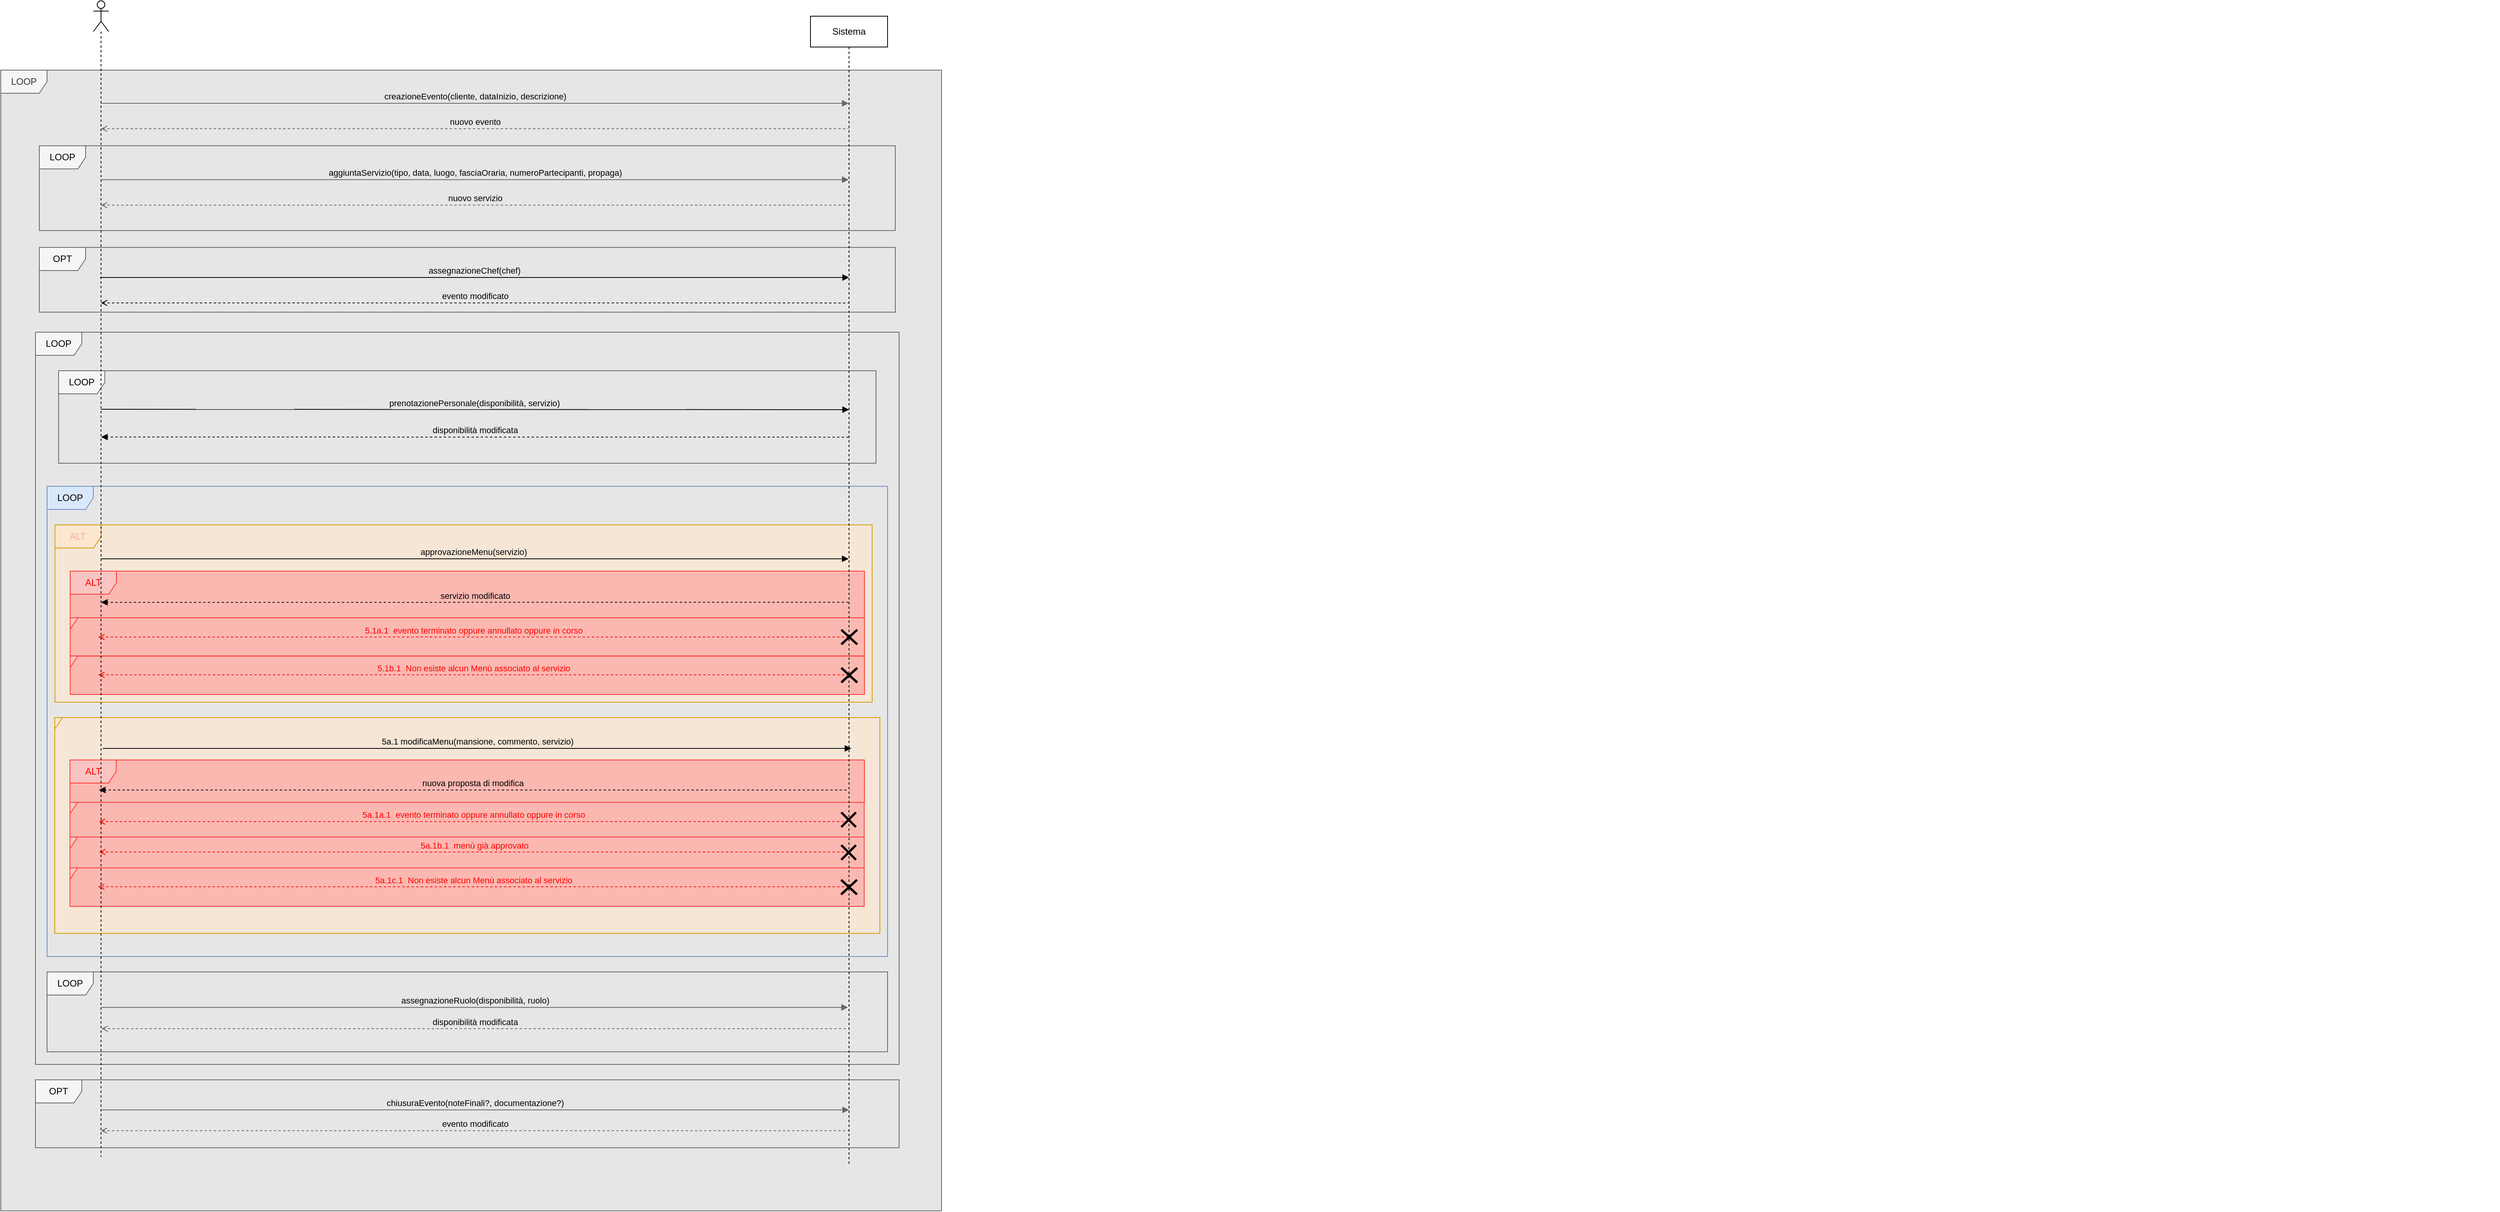 <mxfile version="21.6.8" type="device">
  <diagram name="Page-1" id="aDgRZFvFXDjg_jGfRXhe">
    <mxGraphModel dx="2702" dy="775" grid="1" gridSize="10" guides="1" tooltips="1" connect="1" arrows="1" fold="1" page="1" pageScale="1" pageWidth="827" pageHeight="1169" math="0" shadow="0">
      <root>
        <mxCell id="0" />
        <mxCell id="1" parent="0" />
        <mxCell id="en180CTn0l9zymGrBvhz-39" value="LOOP" style="shape=umlFrame;whiteSpace=wrap;html=1;pointerEvents=0;fillColor=#F5F5F5;strokeColor=#666666;fontColor=#333333;swimlaneFillColor=#E6E6E6;" parent="1" vertex="1">
          <mxGeometry x="-340" y="260" width="1220" height="1480" as="geometry" />
        </mxCell>
        <mxCell id="en180CTn0l9zymGrBvhz-40" value="" style="group" parent="1" vertex="1" connectable="0">
          <mxGeometry x="-300" y="270" width="3200" height="1308.08" as="geometry" />
        </mxCell>
        <mxCell id="en180CTn0l9zymGrBvhz-18" value="" style="group" parent="en180CTn0l9zymGrBvhz-40" vertex="1" connectable="0">
          <mxGeometry x="30" width="1060" height="88.081" as="geometry" />
        </mxCell>
        <mxCell id="ziAq5ncUOEXPv-bApJY8-3" value="creazioneEvento(cliente, dataInizio, descrizione)" style="html=1;verticalAlign=bottom;endArrow=block;edgeStyle=elbowEdgeStyle;elbow=vertical;curved=0;rounded=0;strokeColor=#666666;labelBackgroundColor=none;" parent="en180CTn0l9zymGrBvhz-18" source="ziAq5ncUOEXPv-bApJY8-1" target="ziAq5ncUOEXPv-bApJY8-2" edge="1">
          <mxGeometry width="80" relative="1" as="geometry">
            <mxPoint x="80" as="sourcePoint" />
            <mxPoint x="500" y="11.01" as="targetPoint" />
            <Array as="points">
              <mxPoint x="760" y="33.03" />
              <mxPoint x="50" />
            </Array>
          </mxGeometry>
        </mxCell>
        <mxCell id="ziAq5ncUOEXPv-bApJY8-4" value="nuovo evento" style="html=1;verticalAlign=bottom;endArrow=none;edgeStyle=elbowEdgeStyle;elbow=vertical;curved=0;rounded=0;startArrow=open;startFill=0;endFill=0;dashed=1;strokeColor=#666666;labelBackgroundColor=none;" parent="en180CTn0l9zymGrBvhz-18" source="ziAq5ncUOEXPv-bApJY8-1" target="ziAq5ncUOEXPv-bApJY8-2" edge="1">
          <mxGeometry width="80" relative="1" as="geometry">
            <mxPoint x="630" y="187.172" as="sourcePoint" />
            <mxPoint x="710" y="187.172" as="targetPoint" />
            <Array as="points">
              <mxPoint x="760" y="66.061" />
              <mxPoint x="550" y="44.04" />
            </Array>
          </mxGeometry>
        </mxCell>
        <mxCell id="en180CTn0l9zymGrBvhz-37" value="LOOP" style="shape=umlFrame;whiteSpace=wrap;html=1;pointerEvents=0;fillColor=#F5F5F5;strokeColor=#666666;swimlaneFillColor=#E6E6E6;" parent="en180CTn0l9zymGrBvhz-40" vertex="1">
          <mxGeometry x="5" y="330" width="1120" height="950" as="geometry" />
        </mxCell>
        <mxCell id="DYl_nhM4-Qo1yMT7ztg8-1" value="" style="group" parent="en180CTn0l9zymGrBvhz-40" vertex="1" connectable="0">
          <mxGeometry x="10" y="88.08" width="1110" height="110" as="geometry" />
        </mxCell>
        <mxCell id="DYl_nhM4-Qo1yMT7ztg8-4" value="LOOP" style="shape=umlFrame;whiteSpace=wrap;html=1;pointerEvents=0;fillColor=#F5F5F5;strokeColor=#666666;swimlaneFillColor=#E6E6E6;gradientColor=none;shadow=0;" parent="DYl_nhM4-Qo1yMT7ztg8-1" vertex="1">
          <mxGeometry width="1110" height="110" as="geometry" />
        </mxCell>
        <mxCell id="LqKblC7Wvc4Bk4WyccNA-124" value="LOOP" style="shape=umlFrame;whiteSpace=wrap;html=1;pointerEvents=0;fillColor=#F5F5F5;strokeColor=#666666;" parent="en180CTn0l9zymGrBvhz-40" vertex="1">
          <mxGeometry x="35" y="380" width="1060" height="120" as="geometry" />
        </mxCell>
        <mxCell id="LqKblC7Wvc4Bk4WyccNA-119" value="OPT" style="shape=umlFrame;whiteSpace=wrap;html=1;pointerEvents=0;fillColor=#F5F5F5;strokeColor=#666666;swimlaneFillColor=#E6E6E6;" parent="en180CTn0l9zymGrBvhz-40" vertex="1">
          <mxGeometry x="10" y="220" width="1110" height="84" as="geometry" />
        </mxCell>
        <mxCell id="LqKblC7Wvc4Bk4WyccNA-173" value="LOOP" style="shape=umlFrame;whiteSpace=wrap;html=1;pointerEvents=0;fillColor=#dae8fc;strokeColor=#6c8ebf;" parent="en180CTn0l9zymGrBvhz-40" vertex="1">
          <mxGeometry x="20" y="530" width="1090" height="610" as="geometry" />
        </mxCell>
        <mxCell id="LqKblC7Wvc4Bk4WyccNA-151" value="ALT" style="shape=umlFrame;whiteSpace=wrap;html=1;fontColor=#FFA89E;swimlaneFillColor=#FFE6CC;fillColor=#ffe6cc;strokeColor=#d79b00;fillOpacity=60;container=0;" parent="en180CTn0l9zymGrBvhz-40" vertex="1">
          <mxGeometry x="30.28" y="580" width="1059.72" height="230" as="geometry" />
        </mxCell>
        <mxCell id="LqKblC7Wvc4Bk4WyccNA-152" value="approvazioneMenu(servizio)" style="html=1;verticalAlign=bottom;endArrow=block;edgeStyle=elbowEdgeStyle;elbow=vertical;curved=0;rounded=0;labelBackgroundColor=none;" parent="en180CTn0l9zymGrBvhz-40" target="ziAq5ncUOEXPv-bApJY8-2" edge="1">
          <mxGeometry x="-0.003" relative="1" as="geometry">
            <mxPoint x="89.997" y="624" as="sourcePoint" />
            <Array as="points" />
            <mxPoint x="1087.449" y="625" as="targetPoint" />
            <mxPoint as="offset" />
          </mxGeometry>
        </mxCell>
        <mxCell id="LqKblC7Wvc4Bk4WyccNA-160" value="" style="shape=umlFrame;whiteSpace=wrap;html=1;fontColor=#FFA89E;swimlaneFillColor=#FFE6CC;fillColor=#ffe6cc;strokeColor=#d79b00;fillOpacity=60;width=10;height=15;" parent="en180CTn0l9zymGrBvhz-40" vertex="1">
          <mxGeometry x="30" y="830" width="1070" height="280" as="geometry" />
        </mxCell>
        <mxCell id="LqKblC7Wvc4Bk4WyccNA-161" value="5a.1 modificaMenu(mansione, commento, servizio)" style="html=1;verticalAlign=bottom;endArrow=block;edgeStyle=elbowEdgeStyle;elbow=horizontal;curved=0;rounded=0;labelBackgroundColor=none;" parent="en180CTn0l9zymGrBvhz-40" edge="1">
          <mxGeometry relative="1" as="geometry">
            <mxPoint x="92.157" y="870" as="sourcePoint" />
            <Array as="points">
              <mxPoint x="189.49" y="870" />
            </Array>
            <mxPoint x="1062.99" y="870" as="targetPoint" />
          </mxGeometry>
        </mxCell>
        <mxCell id="LqKblC7Wvc4Bk4WyccNA-163" value="ALT" style="shape=umlFrame;whiteSpace=wrap;html=1;swimlaneFillColor=#FF9999;fillColor=#f8cecc;strokeColor=#FF3333;fillOpacity=60;fontColor=#FF0000;" parent="en180CTn0l9zymGrBvhz-40" vertex="1">
          <mxGeometry x="49.72" y="885" width="1030.28" height="55" as="geometry" />
        </mxCell>
        <mxCell id="LqKblC7Wvc4Bk4WyccNA-164" value="nuova proposta di modifica" style="html=1;verticalAlign=bottom;endArrow=block;edgeStyle=elbowEdgeStyle;elbow=vertical;curved=0;rounded=0;labelBackgroundColor=none;dashed=1;" parent="en180CTn0l9zymGrBvhz-40" edge="1">
          <mxGeometry relative="1" as="geometry">
            <mxPoint x="1056.79" y="924" as="sourcePoint" />
            <mxPoint x="87.288" y="924.14" as="targetPoint" />
          </mxGeometry>
        </mxCell>
        <mxCell id="LqKblC7Wvc4Bk4WyccNA-165" value="" style="shape=umlFrame;whiteSpace=wrap;html=1;swimlaneFillColor=#FF9999;fillColor=#f8cecc;strokeColor=#FF3333;fillOpacity=60;fontColor=#FF0000;width=10;height=15;" parent="en180CTn0l9zymGrBvhz-40" vertex="1">
          <mxGeometry x="49.72" y="940" width="1030" height="45" as="geometry" />
        </mxCell>
        <mxCell id="LqKblC7Wvc4Bk4WyccNA-174" value="5a.1a.1&amp;nbsp; evento terminato oppure annullato oppure in corso" style="html=1;verticalAlign=bottom;endArrow=open;edgeStyle=elbowEdgeStyle;elbow=vertical;curved=0;rounded=0;labelBackgroundColor=none;dashed=1;strokeColor=#FF0000;fontColor=#FF0000;endFill=0;" parent="en180CTn0l9zymGrBvhz-40" edge="1">
          <mxGeometry relative="1" as="geometry">
            <mxPoint x="1059.22" y="965" as="sourcePoint" />
            <mxPoint x="87.29" y="964.97" as="targetPoint" />
          </mxGeometry>
        </mxCell>
        <mxCell id="LqKblC7Wvc4Bk4WyccNA-178" value="" style="shape=umlFrame;whiteSpace=wrap;html=1;swimlaneFillColor=#FF9999;fillColor=#f8cecc;strokeColor=#FF3333;fillOpacity=60;fontColor=#FF0000;width=10;height=15;" parent="en180CTn0l9zymGrBvhz-40" vertex="1">
          <mxGeometry x="49.72" y="985" width="1030" height="40" as="geometry" />
        </mxCell>
        <mxCell id="LqKblC7Wvc4Bk4WyccNA-179" value="5a.1b.1&amp;nbsp; menù già approvato" style="html=1;verticalAlign=bottom;endArrow=open;edgeStyle=elbowEdgeStyle;elbow=vertical;curved=0;rounded=0;labelBackgroundColor=none;dashed=1;strokeColor=#FF0000;fontColor=#FF0000;endFill=0;" parent="en180CTn0l9zymGrBvhz-40" edge="1">
          <mxGeometry relative="1" as="geometry">
            <mxPoint x="1059.5" y="1004.53" as="sourcePoint" />
            <mxPoint x="87.57" y="1004.5" as="targetPoint" />
          </mxGeometry>
        </mxCell>
        <mxCell id="LqKblC7Wvc4Bk4WyccNA-154" value="ALT" style="shape=umlFrame;whiteSpace=wrap;html=1;swimlaneFillColor=#FF9999;fillColor=#f8cecc;strokeColor=#FF3333;fillOpacity=60;fontColor=#FF0000;" parent="en180CTn0l9zymGrBvhz-40" vertex="1">
          <mxGeometry x="50" y="640" width="1030" height="60.55" as="geometry" />
        </mxCell>
        <mxCell id="LqKblC7Wvc4Bk4WyccNA-158" value="" style="shape=umlFrame;whiteSpace=wrap;html=1;swimlaneFillColor=#FF9999;fillColor=#f8cecc;strokeColor=#FF3333;fillOpacity=60;fontColor=#FF0000;width=10;height=15;" parent="en180CTn0l9zymGrBvhz-40" vertex="1">
          <mxGeometry x="50" y="700.55" width="1030" height="50" as="geometry" />
        </mxCell>
        <mxCell id="LqKblC7Wvc4Bk4WyccNA-159" value="5.1a.1&amp;nbsp; evento terminato oppure annullato oppure in corso" style="html=1;verticalAlign=bottom;endArrow=open;edgeStyle=elbowEdgeStyle;elbow=vertical;curved=0;rounded=0;labelBackgroundColor=none;dashed=1;strokeColor=#FF0000;fontColor=#FF0000;endFill=0;" parent="en180CTn0l9zymGrBvhz-40" source="ziAq5ncUOEXPv-bApJY8-2" edge="1">
          <mxGeometry relative="1" as="geometry">
            <mxPoint x="1069.26" y="724.883" as="sourcePoint" />
            <mxPoint x="86.45" y="725.43" as="targetPoint" />
          </mxGeometry>
        </mxCell>
        <mxCell id="LqKblC7Wvc4Bk4WyccNA-175" value="" style="shape=umlDestroy;whiteSpace=wrap;html=1;strokeWidth=3;targetShapes=umlLifeline;" parent="en180CTn0l9zymGrBvhz-40" vertex="1">
          <mxGeometry x="1049.996" y="716.05" width="20.669" height="19.0" as="geometry" />
        </mxCell>
        <mxCell id="LqKblC7Wvc4Bk4WyccNA-156" value="servizio modificato" style="html=1;verticalAlign=bottom;endArrow=block;edgeStyle=elbowEdgeStyle;elbow=vertical;curved=0;rounded=0;labelBackgroundColor=none;dashed=1;" parent="en180CTn0l9zymGrBvhz-40" target="ziAq5ncUOEXPv-bApJY8-1" edge="1">
          <mxGeometry relative="1" as="geometry">
            <mxPoint x="1059.455" y="680.364" as="sourcePoint" />
            <mxPoint x="75.687" y="680.333" as="targetPoint" />
            <Array as="points" />
          </mxGeometry>
        </mxCell>
        <mxCell id="LqKblC7Wvc4Bk4WyccNA-177" value="" style="shape=umlDestroy;whiteSpace=wrap;html=1;strokeWidth=3;targetShapes=umlLifeline;" parent="en180CTn0l9zymGrBvhz-40" vertex="1">
          <mxGeometry x="1050" y="953" width="19" height="19" as="geometry" />
        </mxCell>
        <mxCell id="rMTjNgXuuk11eBkIy-6F-1" value="" style="shape=umlFrame;whiteSpace=wrap;html=1;swimlaneFillColor=#FF9999;fillColor=#f8cecc;strokeColor=#FF3333;fillOpacity=60;fontColor=#FF0000;width=10;height=15;" parent="en180CTn0l9zymGrBvhz-40" vertex="1">
          <mxGeometry x="50" y="750" width="1030" height="50" as="geometry" />
        </mxCell>
        <mxCell id="rMTjNgXuuk11eBkIy-6F-2" value="5.1b.1&amp;nbsp; Non esiste alcun Menù associato al servizio" style="html=1;verticalAlign=bottom;endArrow=open;edgeStyle=elbowEdgeStyle;elbow=vertical;curved=0;rounded=0;labelBackgroundColor=none;dashed=1;strokeColor=#FF0000;fontColor=#FF0000;endFill=0;" parent="en180CTn0l9zymGrBvhz-40" edge="1">
          <mxGeometry relative="1" as="geometry">
            <mxPoint x="1060" y="774.45" as="sourcePoint" />
            <mxPoint x="86.45" y="774.88" as="targetPoint" />
          </mxGeometry>
        </mxCell>
        <mxCell id="rMTjNgXuuk11eBkIy-6F-5" value="" style="shape=umlDestroy;whiteSpace=wrap;html=1;strokeWidth=3;targetShapes=umlLifeline;" parent="en180CTn0l9zymGrBvhz-40" vertex="1">
          <mxGeometry x="1050" y="765.5" width="20.669" height="19.0" as="geometry" />
        </mxCell>
        <mxCell id="en180CTn0l9zymGrBvhz-14" value="assegnazioneRuolo(disponibilità, ruolo)" style="html=1;verticalAlign=bottom;endArrow=block;edgeStyle=elbowEdgeStyle;elbow=vertical;curved=0;rounded=0;movable=1;resizable=1;rotatable=1;deletable=1;editable=1;locked=0;connectable=1;strokeColor=#666666;labelBackgroundColor=none;" parent="en180CTn0l9zymGrBvhz-40" edge="1">
          <mxGeometry width="80" relative="1" as="geometry">
            <mxPoint x="90.667" y="1206.04" as="sourcePoint" />
            <mxPoint x="1058.585" y="1206.04" as="targetPoint" />
            <Array as="points">
              <mxPoint x="667.83" y="1206.04" />
              <mxPoint x="597.021" y="1252.08" />
            </Array>
          </mxGeometry>
        </mxCell>
        <mxCell id="en180CTn0l9zymGrBvhz-15" value="disponibilità modificata" style="html=1;verticalAlign=bottom;endArrow=none;edgeStyle=elbowEdgeStyle;elbow=vertical;curved=0;rounded=0;startArrow=open;startFill=0;endFill=0;movable=1;resizable=1;rotatable=1;deletable=1;editable=1;locked=0;connectable=1;dashed=1;labelBackgroundColor=none;strokeColor=#666666;" parent="en180CTn0l9zymGrBvhz-40" edge="1">
          <mxGeometry width="80" relative="1" as="geometry">
            <mxPoint x="90.667" y="1233.664" as="sourcePoint" />
            <mxPoint x="1058.585" y="1233.664" as="targetPoint" />
            <Array as="points">
              <mxPoint x="575.283" y="1233.664" />
            </Array>
          </mxGeometry>
        </mxCell>
        <mxCell id="en180CTn0l9zymGrBvhz-24" value="LOOP" style="shape=umlFrame;whiteSpace=wrap;html=1;pointerEvents=0;fillColor=#F5F5F5;strokeColor=#666666;" parent="en180CTn0l9zymGrBvhz-40" vertex="1">
          <mxGeometry x="20" y="1160" width="1090" height="103.59" as="geometry" />
        </mxCell>
        <mxCell id="39amEWuPTjIiG9B2MTap-3" value="" style="shape=umlFrame;whiteSpace=wrap;html=1;swimlaneFillColor=#FF9999;fillColor=#f8cecc;strokeColor=#FF3333;fillOpacity=60;fontColor=#FF0000;width=10;height=15;" vertex="1" parent="en180CTn0l9zymGrBvhz-40">
          <mxGeometry x="49.72" y="1025" width="1030" height="50" as="geometry" />
        </mxCell>
        <mxCell id="39amEWuPTjIiG9B2MTap-4" value="5a.1c.1&amp;nbsp; Non esiste alcun Menù associato al servizio" style="html=1;verticalAlign=bottom;endArrow=open;edgeStyle=elbowEdgeStyle;elbow=vertical;curved=0;rounded=0;labelBackgroundColor=none;dashed=1;strokeColor=#FF0000;fontColor=#FF0000;endFill=0;" edge="1" parent="en180CTn0l9zymGrBvhz-40">
          <mxGeometry relative="1" as="geometry">
            <mxPoint x="1059.72" y="1049.45" as="sourcePoint" />
            <mxPoint x="86.17" y="1049.88" as="targetPoint" />
          </mxGeometry>
        </mxCell>
        <mxCell id="39amEWuPTjIiG9B2MTap-5" value="" style="shape=umlDestroy;whiteSpace=wrap;html=1;strokeWidth=3;targetShapes=umlLifeline;" vertex="1" parent="en180CTn0l9zymGrBvhz-40">
          <mxGeometry x="1049.72" y="1040.5" width="20.669" height="19.0" as="geometry" />
        </mxCell>
        <mxCell id="DYl_nhM4-Qo1yMT7ztg8-2" value="aggiuntaServizio(tipo, data, luogo, fasciaOraria, numeroPartecipanti, propaga)" style="html=1;verticalAlign=bottom;endArrow=block;edgeStyle=elbowEdgeStyle;elbow=vertical;curved=0;rounded=0;strokeColor=#666666;labelBackgroundColor=none;" parent="1" source="ziAq5ncUOEXPv-bApJY8-1" target="ziAq5ncUOEXPv-bApJY8-2" edge="1">
          <mxGeometry width="80" relative="1" as="geometry">
            <mxPoint x="140.64" y="424.141" as="sourcePoint" />
            <mxPoint x="460.64" y="424.141" as="targetPoint" />
            <Array as="points">
              <mxPoint x="200" y="402.12" />
              <mxPoint x="360" y="380.1" />
              <mxPoint x="291.14" y="424.141" />
            </Array>
          </mxGeometry>
        </mxCell>
        <mxCell id="DYl_nhM4-Qo1yMT7ztg8-3" value="nuovo servizio" style="html=1;verticalAlign=bottom;endArrow=none;edgeStyle=elbowEdgeStyle;elbow=vertical;curved=0;rounded=0;startArrow=open;startFill=0;endFill=0;dashed=1;labelBackgroundColor=none;strokeColor=#666666;" parent="1" source="ziAq5ncUOEXPv-bApJY8-1" target="ziAq5ncUOEXPv-bApJY8-2" edge="1">
          <mxGeometry width="80" relative="1" as="geometry">
            <mxPoint x="140.64" y="457.171" as="sourcePoint" />
            <mxPoint x="460.64" y="457.171" as="targetPoint" />
            <Array as="points">
              <mxPoint x="190" y="435.151" />
              <mxPoint x="260" y="413.131" />
            </Array>
          </mxGeometry>
        </mxCell>
        <mxCell id="LqKblC7Wvc4Bk4WyccNA-118" value="evento modificato" style="html=1;verticalAlign=bottom;endArrow=none;edgeStyle=elbowEdgeStyle;elbow=vertical;curved=0;rounded=0;startArrow=open;startFill=0;endFill=0;dashed=1;labelBackgroundColor=none;" parent="1" edge="1">
          <mxGeometry width="80" relative="1" as="geometry">
            <mxPoint x="-210" y="562" as="sourcePoint" />
            <mxPoint x="760" y="562.005" as="targetPoint" />
            <Array as="points">
              <mxPoint x="270" y="562.065" />
            </Array>
          </mxGeometry>
        </mxCell>
        <mxCell id="LqKblC7Wvc4Bk4WyccNA-120" value="assegnazioneChef(chef)" style="html=1;verticalAlign=bottom;endArrow=block;edgeStyle=elbowEdgeStyle;elbow=vertical;curved=0;rounded=0;labelBackgroundColor=none;" parent="1" edge="1">
          <mxGeometry x="-0.0" width="80" relative="1" as="geometry">
            <mxPoint x="-211" y="529" as="sourcePoint" />
            <mxPoint x="760" y="529" as="targetPoint" />
            <Array as="points">
              <mxPoint x="360" y="529.035" />
              <mxPoint x="291.14" y="573.076" />
            </Array>
            <mxPoint as="offset" />
          </mxGeometry>
        </mxCell>
        <mxCell id="ziAq5ncUOEXPv-bApJY8-1" value="" style="shape=umlLifeline;perimeter=lifelinePerimeter;whiteSpace=wrap;html=1;container=1;dropTarget=0;collapsible=0;recursiveResize=0;outlineConnect=0;portConstraint=eastwest;newEdgeStyle={&quot;edgeStyle&quot;:&quot;elbowEdgeStyle&quot;,&quot;elbow&quot;:&quot;vertical&quot;,&quot;curved&quot;:0,&quot;rounded&quot;:0};participant=umlActor;" parent="1" vertex="1">
          <mxGeometry x="-220" y="170" width="20" height="1500" as="geometry" />
        </mxCell>
        <mxCell id="ziAq5ncUOEXPv-bApJY8-2" value="Sistema" style="shape=umlLifeline;perimeter=lifelinePerimeter;whiteSpace=wrap;html=1;container=1;dropTarget=0;collapsible=0;recursiveResize=0;outlineConnect=0;portConstraint=eastwest;newEdgeStyle={&quot;edgeStyle&quot;:&quot;elbowEdgeStyle&quot;,&quot;elbow&quot;:&quot;vertical&quot;,&quot;curved&quot;:0,&quot;rounded&quot;:0};" parent="1" vertex="1">
          <mxGeometry x="710" y="190" width="100" height="1490" as="geometry" />
        </mxCell>
        <mxCell id="LqKblC7Wvc4Bk4WyccNA-180" value="" style="shape=umlDestroy;whiteSpace=wrap;html=1;strokeWidth=3;targetShapes=umlLifeline;" parent="ziAq5ncUOEXPv-bApJY8-2" vertex="1">
          <mxGeometry x="40" y="1075.5" width="19" height="19" as="geometry" />
        </mxCell>
        <mxCell id="LqKblC7Wvc4Bk4WyccNA-128" value="prenotazionePersonale(disponibilità, servizio)" style="html=1;verticalAlign=bottom;endArrow=block;edgeStyle=elbowEdgeStyle;elbow=vertical;curved=0;rounded=0;labelBackgroundColor=none;" parent="1" edge="1">
          <mxGeometry x="-0.003" relative="1" as="geometry">
            <mxPoint x="-210" y="700" as="sourcePoint" />
            <Array as="points" />
            <mxPoint x="760" y="701" as="targetPoint" />
            <mxPoint as="offset" />
          </mxGeometry>
        </mxCell>
        <mxCell id="LqKblC7Wvc4Bk4WyccNA-138" value="disponibilità modificata" style="html=1;verticalAlign=bottom;endArrow=block;edgeStyle=elbowEdgeStyle;elbow=vertical;curved=0;rounded=0;labelBackgroundColor=none;dashed=1;" parent="1" edge="1">
          <mxGeometry relative="1" as="geometry">
            <mxPoint x="759.5" y="736.193" as="sourcePoint" />
            <mxPoint x="-209.902" y="736.0" as="targetPoint" />
          </mxGeometry>
        </mxCell>
        <mxCell id="foloLPQ4tg3pwpEgOCVB-10" value="OPT" style="shape=umlFrame;whiteSpace=wrap;html=1;pointerEvents=0;fillColor=#F5F5F5;strokeColor=#666666;" parent="1" vertex="1">
          <mxGeometry x="-295" y="1570" width="1120" height="88.08" as="geometry" />
        </mxCell>
        <mxCell id="foloLPQ4tg3pwpEgOCVB-11" value="chiusuraEvento(noteFinali?, documentazione?)" style="html=1;verticalAlign=bottom;endArrow=block;edgeStyle=elbowEdgeStyle;elbow=vertical;curved=0;rounded=0;movable=1;resizable=1;rotatable=1;deletable=1;editable=1;locked=0;connectable=1;strokeColor=#666666;labelBackgroundColor=none;" parent="1" edge="1">
          <mxGeometry width="80" relative="1" as="geometry">
            <mxPoint x="-210" y="1609" as="sourcePoint" />
            <mxPoint x="760" y="1609" as="targetPoint" />
            <Array as="points">
              <mxPoint x="380" y="1609" />
              <mxPoint x="311.14" y="1655.04" />
            </Array>
          </mxGeometry>
        </mxCell>
        <mxCell id="foloLPQ4tg3pwpEgOCVB-9" value="evento modificato" style="html=1;verticalAlign=bottom;endArrow=none;edgeStyle=elbowEdgeStyle;elbow=vertical;curved=0;rounded=0;startArrow=open;startFill=0;endFill=0;dashed=1;labelBackgroundColor=none;strokeColor=#666666;" parent="1" edge="1">
          <mxGeometry width="80" relative="1" as="geometry">
            <mxPoint x="-210" y="1635.995" as="sourcePoint" />
            <mxPoint x="759.5" y="1636.061" as="targetPoint" />
            <Array as="points">
              <mxPoint x="270" y="1636.061" />
            </Array>
          </mxGeometry>
        </mxCell>
      </root>
    </mxGraphModel>
  </diagram>
</mxfile>
